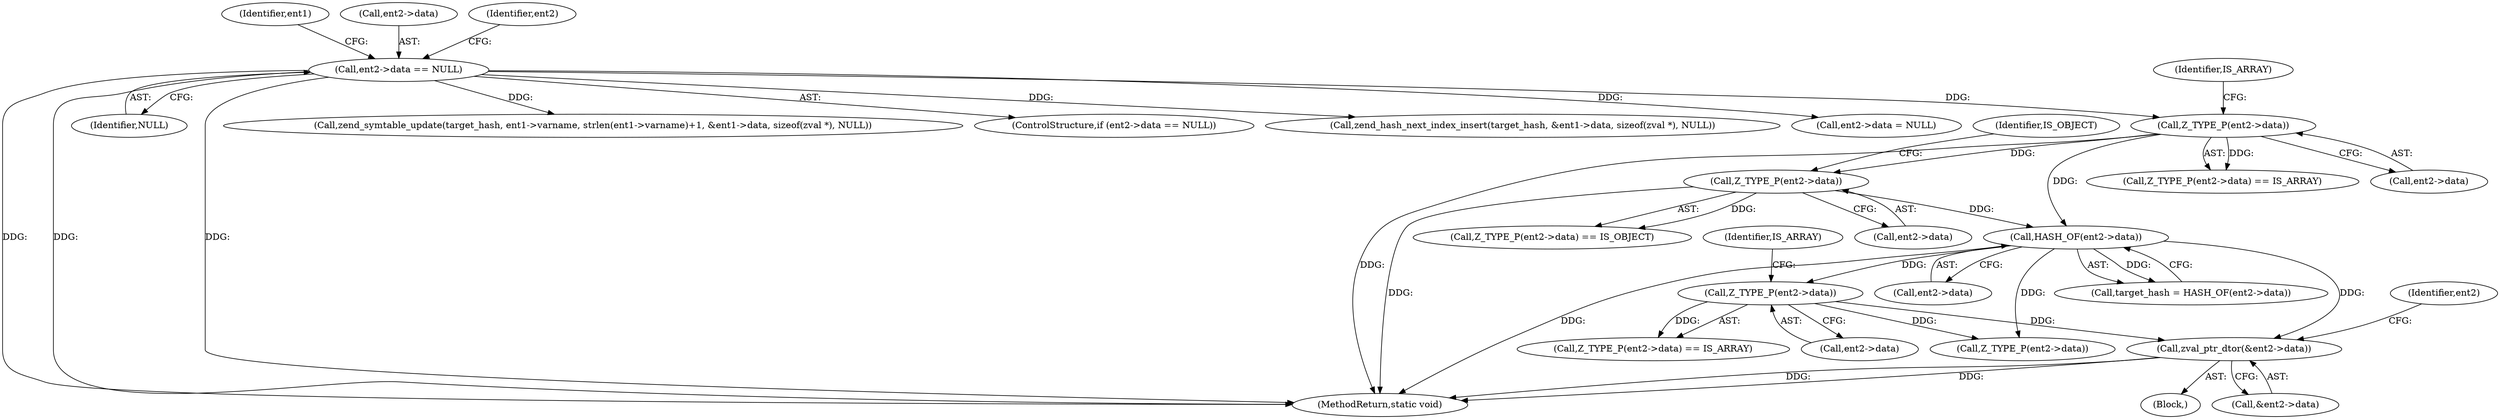 digraph "0_php-src_6045de69c7dedcba3eadf7c4bba424b19c81d00d_0@pointer" {
"1000465" [label="(Call,zval_ptr_dtor(&ent2->data))"];
"1000376" [label="(Call,Z_TYPE_P(ent2->data))"];
"1000340" [label="(Call,HASH_OF(ent2->data))"];
"1000332" [label="(Call,Z_TYPE_P(ent2->data))"];
"1000326" [label="(Call,Z_TYPE_P(ent2->data))"];
"1000309" [label="(Call,ent2->data == NULL)"];
"1000325" [label="(Call,Z_TYPE_P(ent2->data) == IS_ARRAY)"];
"1000465" [label="(Call,zval_ptr_dtor(&ent2->data))"];
"1000377" [label="(Call,ent2->data)"];
"1000466" [label="(Call,&ent2->data)"];
"1000338" [label="(Call,target_hash = HASH_OF(ent2->data))"];
"1000313" [label="(Identifier,NULL)"];
"1000309" [label="(Call,ent2->data == NULL)"];
"1000333" [label="(Call,ent2->data)"];
"1000483" [label="(Call,Z_TYPE_P(ent2->data))"];
"1000332" [label="(Call,Z_TYPE_P(ent2->data))"];
"1000327" [label="(Call,ent2->data)"];
"1000472" [label="(Identifier,ent2)"];
"1000326" [label="(Call,Z_TYPE_P(ent2->data))"];
"1000318" [label="(Identifier,ent1)"];
"1000603" [label="(MethodReturn,static void)"];
"1000380" [label="(Identifier,IS_ARRAY)"];
"1000340" [label="(Call,HASH_OF(ent2->data))"];
"1000310" [label="(Call,ent2->data)"];
"1000375" [label="(Call,Z_TYPE_P(ent2->data) == IS_ARRAY)"];
"1000521" [label="(Call,zend_symtable_update(target_hash, ent1->varname, strlen(ent1->varname)+1, &ent1->data, sizeof(zval *), NULL))"];
"1000308" [label="(ControlStructure,if (ent2->data == NULL))"];
"1000328" [label="(Identifier,ent2)"];
"1000545" [label="(Call,zend_hash_next_index_insert(target_hash, &ent1->data, sizeof(zval *), NULL))"];
"1000331" [label="(Call,Z_TYPE_P(ent2->data) == IS_OBJECT)"];
"1000330" [label="(Identifier,IS_ARRAY)"];
"1000376" [label="(Call,Z_TYPE_P(ent2->data))"];
"1000439" [label="(Call,ent2->data = NULL)"];
"1000341" [label="(Call,ent2->data)"];
"1000445" [label="(Block,)"];
"1000336" [label="(Identifier,IS_OBJECT)"];
"1000465" -> "1000445"  [label="AST: "];
"1000465" -> "1000466"  [label="CFG: "];
"1000466" -> "1000465"  [label="AST: "];
"1000472" -> "1000465"  [label="CFG: "];
"1000465" -> "1000603"  [label="DDG: "];
"1000465" -> "1000603"  [label="DDG: "];
"1000376" -> "1000465"  [label="DDG: "];
"1000340" -> "1000465"  [label="DDG: "];
"1000376" -> "1000375"  [label="AST: "];
"1000376" -> "1000377"  [label="CFG: "];
"1000377" -> "1000376"  [label="AST: "];
"1000380" -> "1000376"  [label="CFG: "];
"1000376" -> "1000375"  [label="DDG: "];
"1000340" -> "1000376"  [label="DDG: "];
"1000376" -> "1000483"  [label="DDG: "];
"1000340" -> "1000338"  [label="AST: "];
"1000340" -> "1000341"  [label="CFG: "];
"1000341" -> "1000340"  [label="AST: "];
"1000338" -> "1000340"  [label="CFG: "];
"1000340" -> "1000603"  [label="DDG: "];
"1000340" -> "1000338"  [label="DDG: "];
"1000332" -> "1000340"  [label="DDG: "];
"1000326" -> "1000340"  [label="DDG: "];
"1000340" -> "1000483"  [label="DDG: "];
"1000332" -> "1000331"  [label="AST: "];
"1000332" -> "1000333"  [label="CFG: "];
"1000333" -> "1000332"  [label="AST: "];
"1000336" -> "1000332"  [label="CFG: "];
"1000332" -> "1000603"  [label="DDG: "];
"1000332" -> "1000331"  [label="DDG: "];
"1000326" -> "1000332"  [label="DDG: "];
"1000326" -> "1000325"  [label="AST: "];
"1000326" -> "1000327"  [label="CFG: "];
"1000327" -> "1000326"  [label="AST: "];
"1000330" -> "1000326"  [label="CFG: "];
"1000326" -> "1000603"  [label="DDG: "];
"1000326" -> "1000325"  [label="DDG: "];
"1000309" -> "1000326"  [label="DDG: "];
"1000309" -> "1000308"  [label="AST: "];
"1000309" -> "1000313"  [label="CFG: "];
"1000310" -> "1000309"  [label="AST: "];
"1000313" -> "1000309"  [label="AST: "];
"1000318" -> "1000309"  [label="CFG: "];
"1000328" -> "1000309"  [label="CFG: "];
"1000309" -> "1000603"  [label="DDG: "];
"1000309" -> "1000603"  [label="DDG: "];
"1000309" -> "1000603"  [label="DDG: "];
"1000309" -> "1000439"  [label="DDG: "];
"1000309" -> "1000521"  [label="DDG: "];
"1000309" -> "1000545"  [label="DDG: "];
}
